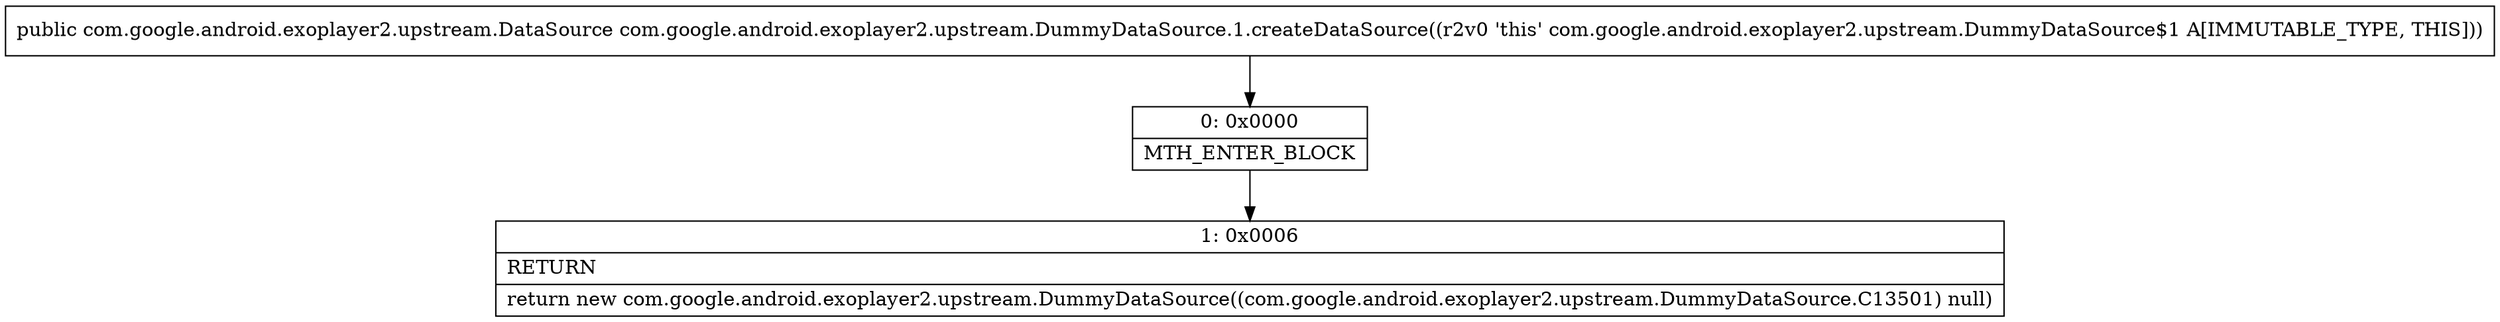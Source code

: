 digraph "CFG forcom.google.android.exoplayer2.upstream.DummyDataSource.1.createDataSource()Lcom\/google\/android\/exoplayer2\/upstream\/DataSource;" {
Node_0 [shape=record,label="{0\:\ 0x0000|MTH_ENTER_BLOCK\l}"];
Node_1 [shape=record,label="{1\:\ 0x0006|RETURN\l|return new com.google.android.exoplayer2.upstream.DummyDataSource((com.google.android.exoplayer2.upstream.DummyDataSource.C13501) null)\l}"];
MethodNode[shape=record,label="{public com.google.android.exoplayer2.upstream.DataSource com.google.android.exoplayer2.upstream.DummyDataSource.1.createDataSource((r2v0 'this' com.google.android.exoplayer2.upstream.DummyDataSource$1 A[IMMUTABLE_TYPE, THIS])) }"];
MethodNode -> Node_0;
Node_0 -> Node_1;
}

